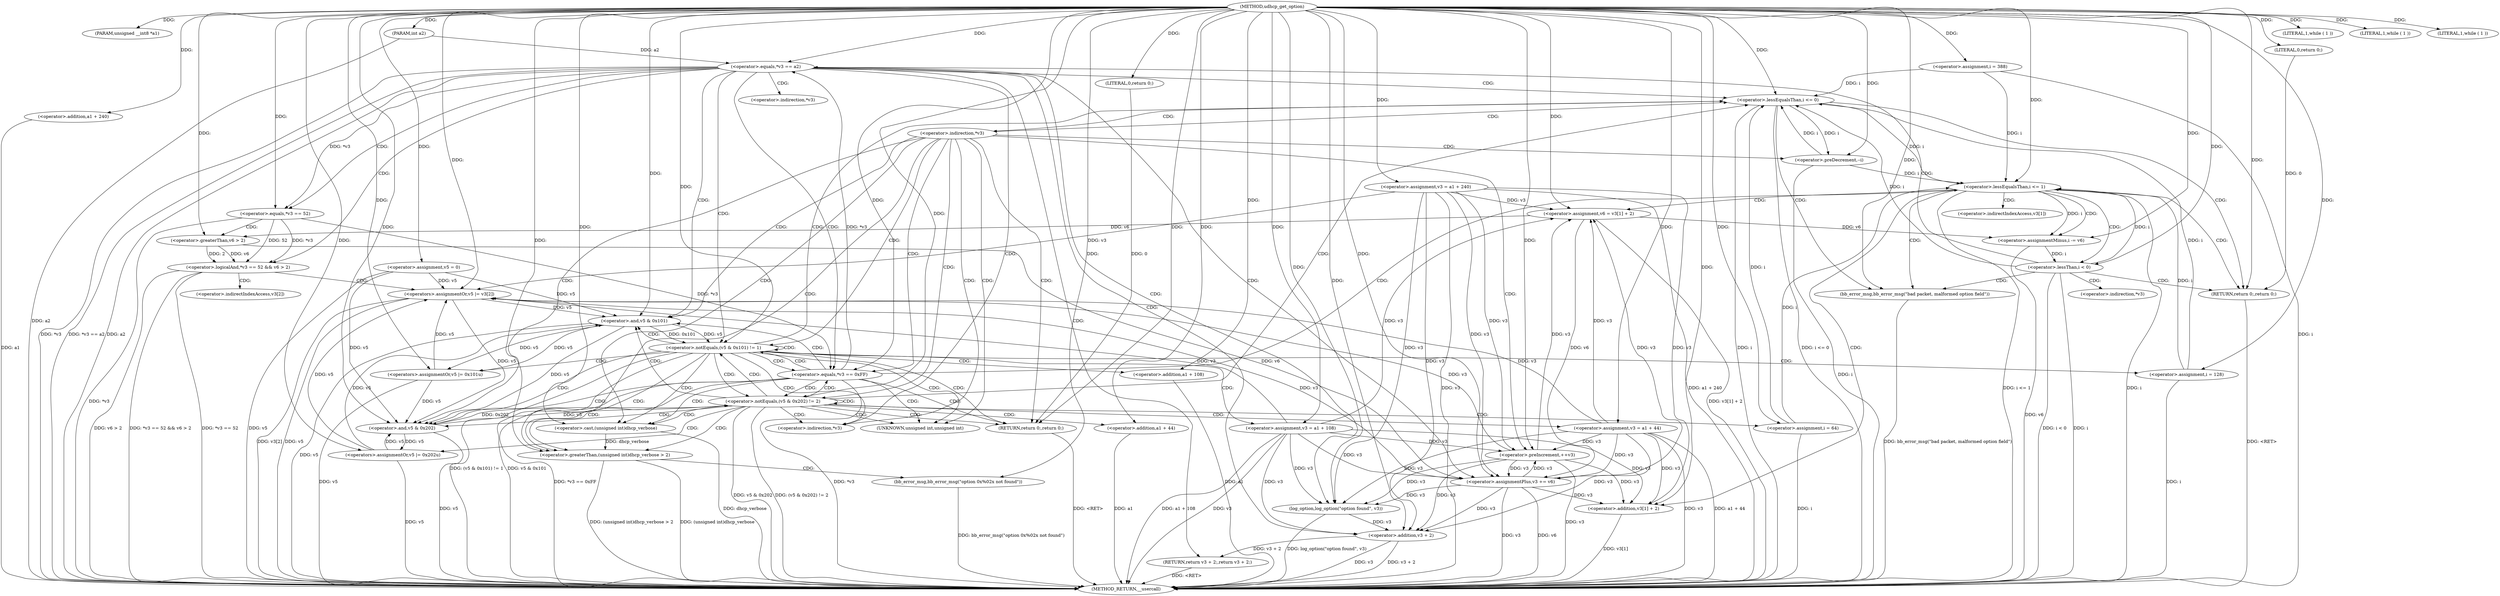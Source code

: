 digraph udhcp_get_option {  
"1000105" [label = "(METHOD,udhcp_get_option)" ]
"1000255" [label = "(METHOD_RETURN,__usercall)" ]
"1000106" [label = "(PARAM,unsigned __int8 *a1)" ]
"1000107" [label = "(PARAM,int a2)" ]
"1000113" [label = "(<operator>.assignment,v5 = 0)" ]
"1000116" [label = "(<operator>.assignment,v3 = a1 + 240)" ]
"1000118" [label = "(<operator>.addition,a1 + 240)" ]
"1000122" [label = "(<operator>.assignment,i = 388)" ]
"1000125" [label = "(<operator>.assignment,i = 64)" ]
"1000130" [label = "(LITERAL,1,while ( 1 ))" ]
"1000133" [label = "(LITERAL,1,while ( 1 ))" ]
"1000136" [label = "(LITERAL,1,while ( 1 ))" ]
"1000139" [label = "(<operator>.lessEqualsThan,i <= 0)" ]
"1000144" [label = "(bb_error_msg,bb_error_msg(\"bad packet, malformed option field\"))" ]
"1000146" [label = "(RETURN,return 0;,return 0;)" ]
"1000147" [label = "(LITERAL,0,return 0;)" ]
"1000152" [label = "(<operator>.preDecrement,--i)" ]
"1000154" [label = "(<operator>.preIncrement,++v3)" ]
"1000157" [label = "(<operator>.equals,*v3 == 0xFF)" ]
"1000163" [label = "(<operator>.lessEqualsThan,i <= 1)" ]
"1000167" [label = "(<operator>.assignment,v6 = v3[1] + 2)" ]
"1000169" [label = "(<operator>.addition,v3[1] + 2)" ]
"1000174" [label = "(<operator>.assignmentMinus,i -= v6)" ]
"1000178" [label = "(<operator>.lessThan,i < 0)" ]
"1000183" [label = "(<operator>.equals,*v3 == a2)" ]
"1000188" [label = "(log_option,log_option(\"option found\", v3))" ]
"1000191" [label = "(RETURN,return v3 + 2;,return v3 + 2;)" ]
"1000192" [label = "(<operator>.addition,v3 + 2)" ]
"1000196" [label = "(<operator>.logicalAnd,*v3 == 52 && v6 > 2)" ]
"1000197" [label = "(<operator>.equals,*v3 == 52)" ]
"1000201" [label = "(<operator>.greaterThan,v6 > 2)" ]
"1000204" [label = "(<operators>.assignmentOr,v5 |= v3[2])" ]
"1000209" [label = "(<operator>.assignmentPlus,v3 += v6)" ]
"1000213" [label = "(<operator>.notEquals,(v5 & 0x101) != 1)" ]
"1000214" [label = "(<operator>.and,v5 & 0x101)" ]
"1000219" [label = "(<operators>.assignmentOr,v5 |= 0x101u)" ]
"1000222" [label = "(<operator>.assignment,v3 = a1 + 108)" ]
"1000224" [label = "(<operator>.addition,a1 + 108)" ]
"1000227" [label = "(<operator>.assignment,i = 128)" ]
"1000231" [label = "(<operator>.notEquals,(v5 & 0x202) != 2)" ]
"1000232" [label = "(<operator>.and,v5 & 0x202)" ]
"1000237" [label = "(<operators>.assignmentOr,v5 |= 0x202u)" ]
"1000240" [label = "(<operator>.assignment,v3 = a1 + 44)" ]
"1000242" [label = "(<operator>.addition,a1 + 44)" ]
"1000246" [label = "(<operator>.greaterThan,(unsigned int)dhcp_verbose > 2)" ]
"1000247" [label = "(<operator>.cast,(unsigned int)dhcp_verbose)" ]
"1000251" [label = "(bb_error_msg,bb_error_msg(\"option 0x%02x not found\"))" ]
"1000253" [label = "(RETURN,return 0;,return 0;)" ]
"1000254" [label = "(LITERAL,0,return 0;)" ]
"1000149" [label = "(<operator>.indirection,*v3)" ]
"1000158" [label = "(<operator>.indirection,*v3)" ]
"1000170" [label = "(<operator>.indirectIndexAccess,v3[1])" ]
"1000184" [label = "(<operator>.indirection,*v3)" ]
"1000198" [label = "(<operator>.indirection,*v3)" ]
"1000206" [label = "(<operator>.indirectIndexAccess,v3[2])" ]
"1000248" [label = "(UNKNOWN,unsigned int,unsigned int)" ]
  "1000222" -> "1000255"  [ label = "DDG: v3"] 
  "1000219" -> "1000255"  [ label = "DDG: v5"] 
  "1000222" -> "1000255"  [ label = "DDG: a1 + 108"] 
  "1000139" -> "1000255"  [ label = "DDG: i"] 
  "1000196" -> "1000255"  [ label = "DDG: *v3 == 52"] 
  "1000251" -> "1000255"  [ label = "DDG: bb_error_msg(\"option 0x%02x not found\")"] 
  "1000163" -> "1000255"  [ label = "DDG: i"] 
  "1000144" -> "1000255"  [ label = "DDG: bb_error_msg(\"bad packet, malformed option field\")"] 
  "1000242" -> "1000255"  [ label = "DDG: a1"] 
  "1000107" -> "1000255"  [ label = "DDG: a2"] 
  "1000204" -> "1000255"  [ label = "DDG: v5"] 
  "1000116" -> "1000255"  [ label = "DDG: v3"] 
  "1000163" -> "1000255"  [ label = "DDG: i <= 1"] 
  "1000139" -> "1000255"  [ label = "DDG: i <= 0"] 
  "1000232" -> "1000255"  [ label = "DDG: v5"] 
  "1000116" -> "1000255"  [ label = "DDG: a1 + 240"] 
  "1000183" -> "1000255"  [ label = "DDG: *v3"] 
  "1000213" -> "1000255"  [ label = "DDG: (v5 & 0x101) != 1"] 
  "1000178" -> "1000255"  [ label = "DDG: i < 0"] 
  "1000209" -> "1000255"  [ label = "DDG: v6"] 
  "1000246" -> "1000255"  [ label = "DDG: (unsigned int)dhcp_verbose > 2"] 
  "1000157" -> "1000255"  [ label = "DDG: *v3 == 0xFF"] 
  "1000213" -> "1000255"  [ label = "DDG: v5 & 0x101"] 
  "1000118" -> "1000255"  [ label = "DDG: a1"] 
  "1000240" -> "1000255"  [ label = "DDG: v3"] 
  "1000183" -> "1000255"  [ label = "DDG: *v3 == a2"] 
  "1000152" -> "1000255"  [ label = "DDG: i"] 
  "1000154" -> "1000255"  [ label = "DDG: v3"] 
  "1000157" -> "1000255"  [ label = "DDG: *v3"] 
  "1000246" -> "1000255"  [ label = "DDG: (unsigned int)dhcp_verbose"] 
  "1000214" -> "1000255"  [ label = "DDG: v5"] 
  "1000231" -> "1000255"  [ label = "DDG: v5 & 0x202"] 
  "1000192" -> "1000255"  [ label = "DDG: v3"] 
  "1000247" -> "1000255"  [ label = "DDG: dhcp_verbose"] 
  "1000224" -> "1000255"  [ label = "DDG: a1"] 
  "1000169" -> "1000255"  [ label = "DDG: v3[1]"] 
  "1000231" -> "1000255"  [ label = "DDG: (v5 & 0x202) != 2"] 
  "1000197" -> "1000255"  [ label = "DDG: *v3"] 
  "1000188" -> "1000255"  [ label = "DDG: log_option(\"option found\", v3)"] 
  "1000125" -> "1000255"  [ label = "DDG: i"] 
  "1000192" -> "1000255"  [ label = "DDG: v3 + 2"] 
  "1000196" -> "1000255"  [ label = "DDG: v6 > 2"] 
  "1000204" -> "1000255"  [ label = "DDG: v3[2]"] 
  "1000227" -> "1000255"  [ label = "DDG: i"] 
  "1000113" -> "1000255"  [ label = "DDG: v5"] 
  "1000240" -> "1000255"  [ label = "DDG: a1 + 44"] 
  "1000174" -> "1000255"  [ label = "DDG: v6"] 
  "1000178" -> "1000255"  [ label = "DDG: i"] 
  "1000196" -> "1000255"  [ label = "DDG: *v3 == 52 && v6 > 2"] 
  "1000167" -> "1000255"  [ label = "DDG: v3[1] + 2"] 
  "1000209" -> "1000255"  [ label = "DDG: v3"] 
  "1000237" -> "1000255"  [ label = "DDG: v5"] 
  "1000122" -> "1000255"  [ label = "DDG: i"] 
  "1000183" -> "1000255"  [ label = "DDG: a2"] 
  "1000191" -> "1000255"  [ label = "DDG: <RET>"] 
  "1000146" -> "1000255"  [ label = "DDG: <RET>"] 
  "1000253" -> "1000255"  [ label = "DDG: <RET>"] 
  "1000105" -> "1000106"  [ label = "DDG: "] 
  "1000105" -> "1000107"  [ label = "DDG: "] 
  "1000105" -> "1000113"  [ label = "DDG: "] 
  "1000105" -> "1000116"  [ label = "DDG: "] 
  "1000105" -> "1000118"  [ label = "DDG: "] 
  "1000105" -> "1000122"  [ label = "DDG: "] 
  "1000105" -> "1000125"  [ label = "DDG: "] 
  "1000105" -> "1000130"  [ label = "DDG: "] 
  "1000105" -> "1000133"  [ label = "DDG: "] 
  "1000105" -> "1000136"  [ label = "DDG: "] 
  "1000152" -> "1000139"  [ label = "DDG: i"] 
  "1000125" -> "1000139"  [ label = "DDG: i"] 
  "1000227" -> "1000139"  [ label = "DDG: i"] 
  "1000178" -> "1000139"  [ label = "DDG: i"] 
  "1000122" -> "1000139"  [ label = "DDG: i"] 
  "1000105" -> "1000139"  [ label = "DDG: "] 
  "1000105" -> "1000144"  [ label = "DDG: "] 
  "1000147" -> "1000146"  [ label = "DDG: 0"] 
  "1000105" -> "1000146"  [ label = "DDG: "] 
  "1000105" -> "1000147"  [ label = "DDG: "] 
  "1000139" -> "1000152"  [ label = "DDG: i"] 
  "1000105" -> "1000152"  [ label = "DDG: "] 
  "1000116" -> "1000154"  [ label = "DDG: v3"] 
  "1000222" -> "1000154"  [ label = "DDG: v3"] 
  "1000240" -> "1000154"  [ label = "DDG: v3"] 
  "1000209" -> "1000154"  [ label = "DDG: v3"] 
  "1000105" -> "1000154"  [ label = "DDG: "] 
  "1000197" -> "1000157"  [ label = "DDG: *v3"] 
  "1000105" -> "1000157"  [ label = "DDG: "] 
  "1000152" -> "1000163"  [ label = "DDG: i"] 
  "1000125" -> "1000163"  [ label = "DDG: i"] 
  "1000227" -> "1000163"  [ label = "DDG: i"] 
  "1000178" -> "1000163"  [ label = "DDG: i"] 
  "1000139" -> "1000163"  [ label = "DDG: i"] 
  "1000122" -> "1000163"  [ label = "DDG: i"] 
  "1000105" -> "1000163"  [ label = "DDG: "] 
  "1000116" -> "1000167"  [ label = "DDG: v3"] 
  "1000222" -> "1000167"  [ label = "DDG: v3"] 
  "1000240" -> "1000167"  [ label = "DDG: v3"] 
  "1000154" -> "1000167"  [ label = "DDG: v3"] 
  "1000209" -> "1000167"  [ label = "DDG: v3"] 
  "1000105" -> "1000167"  [ label = "DDG: "] 
  "1000116" -> "1000169"  [ label = "DDG: v3"] 
  "1000222" -> "1000169"  [ label = "DDG: v3"] 
  "1000240" -> "1000169"  [ label = "DDG: v3"] 
  "1000154" -> "1000169"  [ label = "DDG: v3"] 
  "1000209" -> "1000169"  [ label = "DDG: v3"] 
  "1000105" -> "1000169"  [ label = "DDG: "] 
  "1000167" -> "1000174"  [ label = "DDG: v6"] 
  "1000105" -> "1000174"  [ label = "DDG: "] 
  "1000163" -> "1000174"  [ label = "DDG: i"] 
  "1000174" -> "1000178"  [ label = "DDG: i"] 
  "1000105" -> "1000178"  [ label = "DDG: "] 
  "1000157" -> "1000183"  [ label = "DDG: *v3"] 
  "1000107" -> "1000183"  [ label = "DDG: a2"] 
  "1000105" -> "1000183"  [ label = "DDG: "] 
  "1000105" -> "1000188"  [ label = "DDG: "] 
  "1000116" -> "1000188"  [ label = "DDG: v3"] 
  "1000222" -> "1000188"  [ label = "DDG: v3"] 
  "1000240" -> "1000188"  [ label = "DDG: v3"] 
  "1000154" -> "1000188"  [ label = "DDG: v3"] 
  "1000209" -> "1000188"  [ label = "DDG: v3"] 
  "1000192" -> "1000191"  [ label = "DDG: v3 + 2"] 
  "1000188" -> "1000192"  [ label = "DDG: v3"] 
  "1000105" -> "1000192"  [ label = "DDG: "] 
  "1000116" -> "1000192"  [ label = "DDG: v3"] 
  "1000222" -> "1000192"  [ label = "DDG: v3"] 
  "1000240" -> "1000192"  [ label = "DDG: v3"] 
  "1000154" -> "1000192"  [ label = "DDG: v3"] 
  "1000209" -> "1000192"  [ label = "DDG: v3"] 
  "1000197" -> "1000196"  [ label = "DDG: *v3"] 
  "1000197" -> "1000196"  [ label = "DDG: 52"] 
  "1000183" -> "1000197"  [ label = "DDG: *v3"] 
  "1000105" -> "1000197"  [ label = "DDG: "] 
  "1000201" -> "1000196"  [ label = "DDG: v6"] 
  "1000201" -> "1000196"  [ label = "DDG: 2"] 
  "1000105" -> "1000201"  [ label = "DDG: "] 
  "1000167" -> "1000201"  [ label = "DDG: v6"] 
  "1000116" -> "1000204"  [ label = "DDG: v3"] 
  "1000222" -> "1000204"  [ label = "DDG: v3"] 
  "1000240" -> "1000204"  [ label = "DDG: v3"] 
  "1000154" -> "1000204"  [ label = "DDG: v3"] 
  "1000209" -> "1000204"  [ label = "DDG: v3"] 
  "1000219" -> "1000204"  [ label = "DDG: v5"] 
  "1000113" -> "1000204"  [ label = "DDG: v5"] 
  "1000237" -> "1000204"  [ label = "DDG: v5"] 
  "1000105" -> "1000204"  [ label = "DDG: "] 
  "1000201" -> "1000209"  [ label = "DDG: v6"] 
  "1000105" -> "1000209"  [ label = "DDG: "] 
  "1000167" -> "1000209"  [ label = "DDG: v6"] 
  "1000116" -> "1000209"  [ label = "DDG: v3"] 
  "1000222" -> "1000209"  [ label = "DDG: v3"] 
  "1000240" -> "1000209"  [ label = "DDG: v3"] 
  "1000154" -> "1000209"  [ label = "DDG: v3"] 
  "1000214" -> "1000213"  [ label = "DDG: v5"] 
  "1000214" -> "1000213"  [ label = "DDG: 0x101"] 
  "1000204" -> "1000214"  [ label = "DDG: v5"] 
  "1000219" -> "1000214"  [ label = "DDG: v5"] 
  "1000113" -> "1000214"  [ label = "DDG: v5"] 
  "1000237" -> "1000214"  [ label = "DDG: v5"] 
  "1000105" -> "1000214"  [ label = "DDG: "] 
  "1000105" -> "1000213"  [ label = "DDG: "] 
  "1000105" -> "1000219"  [ label = "DDG: "] 
  "1000214" -> "1000219"  [ label = "DDG: v5"] 
  "1000105" -> "1000222"  [ label = "DDG: "] 
  "1000105" -> "1000224"  [ label = "DDG: "] 
  "1000105" -> "1000227"  [ label = "DDG: "] 
  "1000232" -> "1000231"  [ label = "DDG: v5"] 
  "1000232" -> "1000231"  [ label = "DDG: 0x202"] 
  "1000204" -> "1000232"  [ label = "DDG: v5"] 
  "1000219" -> "1000232"  [ label = "DDG: v5"] 
  "1000214" -> "1000232"  [ label = "DDG: v5"] 
  "1000113" -> "1000232"  [ label = "DDG: v5"] 
  "1000237" -> "1000232"  [ label = "DDG: v5"] 
  "1000105" -> "1000232"  [ label = "DDG: "] 
  "1000105" -> "1000231"  [ label = "DDG: "] 
  "1000105" -> "1000237"  [ label = "DDG: "] 
  "1000232" -> "1000237"  [ label = "DDG: v5"] 
  "1000105" -> "1000240"  [ label = "DDG: "] 
  "1000105" -> "1000242"  [ label = "DDG: "] 
  "1000247" -> "1000246"  [ label = "DDG: dhcp_verbose"] 
  "1000105" -> "1000247"  [ label = "DDG: "] 
  "1000105" -> "1000246"  [ label = "DDG: "] 
  "1000105" -> "1000251"  [ label = "DDG: "] 
  "1000254" -> "1000253"  [ label = "DDG: 0"] 
  "1000105" -> "1000253"  [ label = "DDG: "] 
  "1000105" -> "1000254"  [ label = "DDG: "] 
  "1000139" -> "1000144"  [ label = "CDG: "] 
  "1000139" -> "1000149"  [ label = "CDG: "] 
  "1000139" -> "1000146"  [ label = "CDG: "] 
  "1000149" -> "1000154"  [ label = "CDG: "] 
  "1000149" -> "1000152"  [ label = "CDG: "] 
  "1000149" -> "1000139"  [ label = "CDG: "] 
  "1000149" -> "1000158"  [ label = "CDG: "] 
  "1000149" -> "1000157"  [ label = "CDG: "] 
  "1000149" -> "1000214"  [ label = "CDG: "] 
  "1000149" -> "1000213"  [ label = "CDG: "] 
  "1000149" -> "1000232"  [ label = "CDG: "] 
  "1000149" -> "1000231"  [ label = "CDG: "] 
  "1000149" -> "1000253"  [ label = "CDG: "] 
  "1000149" -> "1000248"  [ label = "CDG: "] 
  "1000149" -> "1000247"  [ label = "CDG: "] 
  "1000149" -> "1000246"  [ label = "CDG: "] 
  "1000157" -> "1000163"  [ label = "CDG: "] 
  "1000157" -> "1000214"  [ label = "CDG: "] 
  "1000157" -> "1000213"  [ label = "CDG: "] 
  "1000157" -> "1000232"  [ label = "CDG: "] 
  "1000157" -> "1000231"  [ label = "CDG: "] 
  "1000157" -> "1000253"  [ label = "CDG: "] 
  "1000157" -> "1000248"  [ label = "CDG: "] 
  "1000157" -> "1000247"  [ label = "CDG: "] 
  "1000157" -> "1000246"  [ label = "CDG: "] 
  "1000163" -> "1000174"  [ label = "CDG: "] 
  "1000163" -> "1000170"  [ label = "CDG: "] 
  "1000163" -> "1000169"  [ label = "CDG: "] 
  "1000163" -> "1000167"  [ label = "CDG: "] 
  "1000163" -> "1000178"  [ label = "CDG: "] 
  "1000163" -> "1000144"  [ label = "CDG: "] 
  "1000163" -> "1000146"  [ label = "CDG: "] 
  "1000178" -> "1000184"  [ label = "CDG: "] 
  "1000178" -> "1000183"  [ label = "CDG: "] 
  "1000178" -> "1000144"  [ label = "CDG: "] 
  "1000178" -> "1000146"  [ label = "CDG: "] 
  "1000183" -> "1000192"  [ label = "CDG: "] 
  "1000183" -> "1000191"  [ label = "CDG: "] 
  "1000183" -> "1000188"  [ label = "CDG: "] 
  "1000183" -> "1000198"  [ label = "CDG: "] 
  "1000183" -> "1000197"  [ label = "CDG: "] 
  "1000183" -> "1000196"  [ label = "CDG: "] 
  "1000183" -> "1000209"  [ label = "CDG: "] 
  "1000183" -> "1000214"  [ label = "CDG: "] 
  "1000183" -> "1000213"  [ label = "CDG: "] 
  "1000183" -> "1000139"  [ label = "CDG: "] 
  "1000183" -> "1000158"  [ label = "CDG: "] 
  "1000183" -> "1000157"  [ label = "CDG: "] 
  "1000196" -> "1000206"  [ label = "CDG: "] 
  "1000196" -> "1000204"  [ label = "CDG: "] 
  "1000197" -> "1000201"  [ label = "CDG: "] 
  "1000213" -> "1000224"  [ label = "CDG: "] 
  "1000213" -> "1000222"  [ label = "CDG: "] 
  "1000213" -> "1000219"  [ label = "CDG: "] 
  "1000213" -> "1000227"  [ label = "CDG: "] 
  "1000213" -> "1000232"  [ label = "CDG: "] 
  "1000213" -> "1000231"  [ label = "CDG: "] 
  "1000213" -> "1000253"  [ label = "CDG: "] 
  "1000213" -> "1000248"  [ label = "CDG: "] 
  "1000213" -> "1000247"  [ label = "CDG: "] 
  "1000213" -> "1000246"  [ label = "CDG: "] 
  "1000213" -> "1000214"  [ label = "CDG: "] 
  "1000213" -> "1000213"  [ label = "CDG: "] 
  "1000213" -> "1000139"  [ label = "CDG: "] 
  "1000213" -> "1000158"  [ label = "CDG: "] 
  "1000213" -> "1000157"  [ label = "CDG: "] 
  "1000231" -> "1000240"  [ label = "CDG: "] 
  "1000231" -> "1000237"  [ label = "CDG: "] 
  "1000231" -> "1000253"  [ label = "CDG: "] 
  "1000231" -> "1000248"  [ label = "CDG: "] 
  "1000231" -> "1000247"  [ label = "CDG: "] 
  "1000231" -> "1000246"  [ label = "CDG: "] 
  "1000231" -> "1000242"  [ label = "CDG: "] 
  "1000231" -> "1000125"  [ label = "CDG: "] 
  "1000231" -> "1000232"  [ label = "CDG: "] 
  "1000231" -> "1000231"  [ label = "CDG: "] 
  "1000231" -> "1000214"  [ label = "CDG: "] 
  "1000231" -> "1000213"  [ label = "CDG: "] 
  "1000231" -> "1000139"  [ label = "CDG: "] 
  "1000231" -> "1000158"  [ label = "CDG: "] 
  "1000231" -> "1000157"  [ label = "CDG: "] 
  "1000246" -> "1000251"  [ label = "CDG: "] 
}
